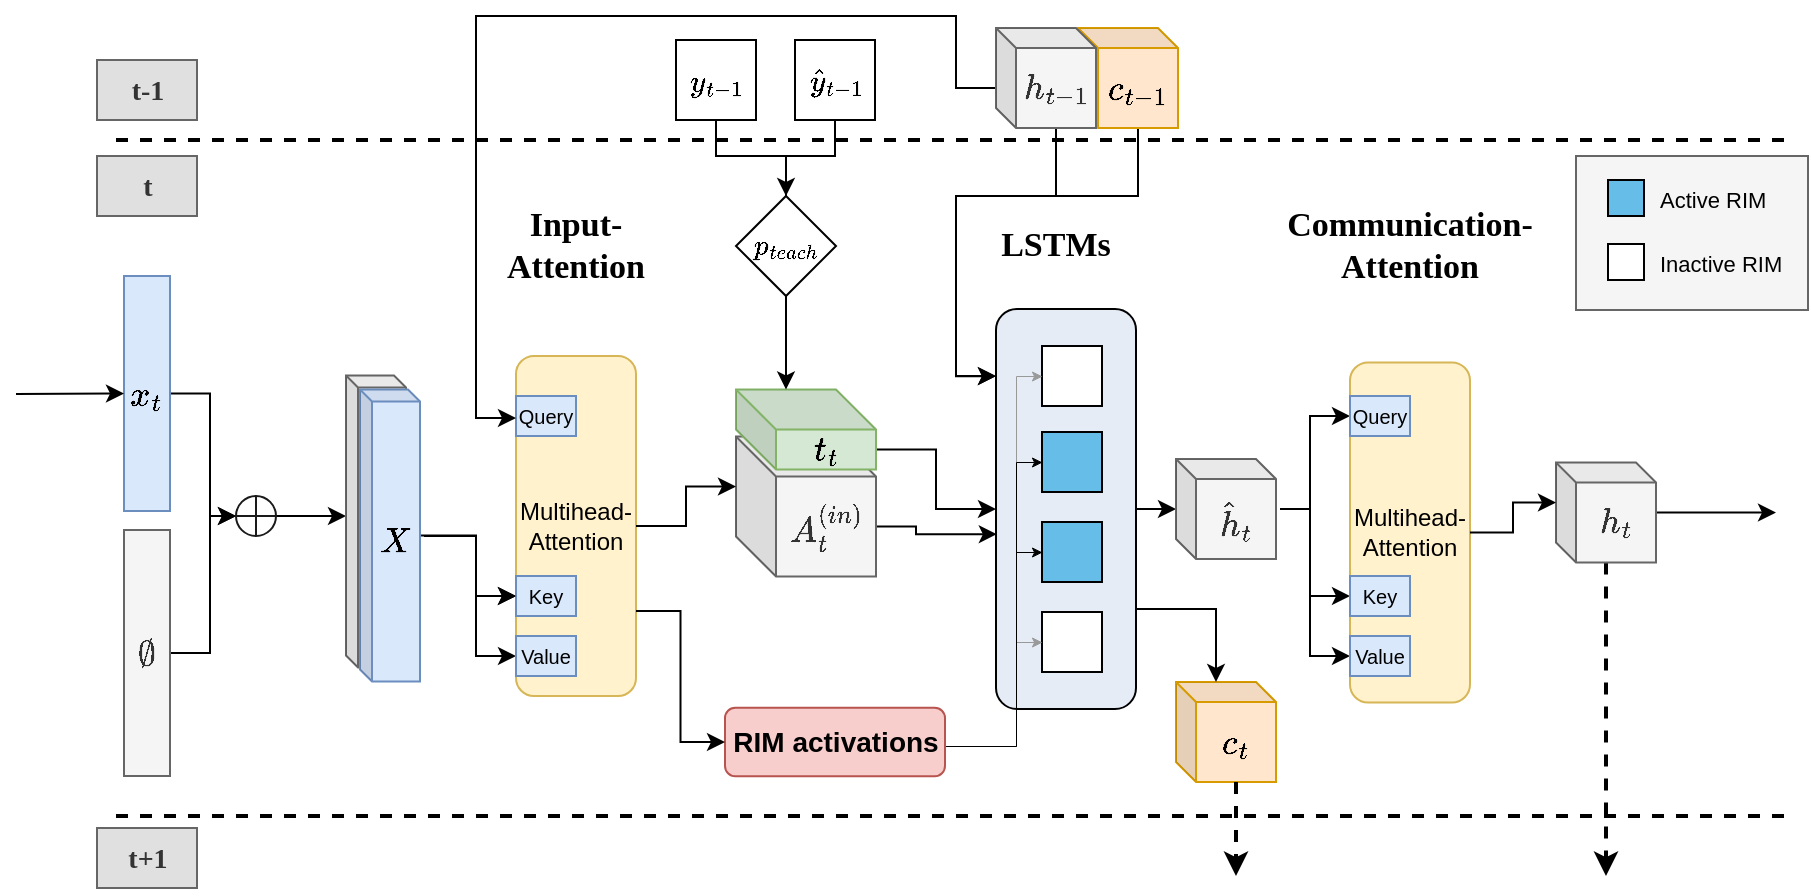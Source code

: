 <mxfile version="20.0.3" type="device"><diagram id="qe4n-BeG9zL9fCRmZFh6" name="Page-1"><mxGraphModel dx="1697" dy="917" grid="1" gridSize="10" guides="1" tooltips="1" connect="1" arrows="1" fold="1" page="1" pageScale="1" pageWidth="827" pageHeight="1169" math="1" shadow="0"><root><mxCell id="0"/><mxCell id="1" parent="0"/><mxCell id="cwIt8e4afT64t9Cfyhkp-26" style="edgeStyle=orthogonalEdgeStyle;rounded=0;orthogonalLoop=1;jettySize=auto;html=1;exitX=0;exitY=0;exitDx=30;exitDy=50;exitPerimeter=0;entryX=0;entryY=0.168;entryDx=0;entryDy=0;entryPerimeter=0;fontSize=15;" edge="1" parent="1" source="cwIt8e4afT64t9Cfyhkp-8" target="ew6ewdOlA1Z93rbsjZrv-5"><mxGeometry relative="1" as="geometry"><Array as="points"><mxPoint x="941" y="240"/><mxPoint x="850" y="240"/><mxPoint x="850" y="330"/></Array></mxGeometry></mxCell><mxCell id="cwIt8e4afT64t9Cfyhkp-8" value="\({c}_{t-1}\)" style="shape=cube;whiteSpace=wrap;html=1;boundedLbl=1;backgroundOutline=1;darkOpacity=0.05;darkOpacity2=0.1;strokeColor=#d79b00;fillColor=#ffe6cc;size=10;fontStyle=1;fontSize=15;" vertex="1" parent="1"><mxGeometry x="911" y="156" width="50" height="50" as="geometry"/></mxCell><mxCell id="ew6ewdOlA1Z93rbsjZrv-6" value="" style="group" parent="1" vertex="1" connectable="0"><mxGeometry x="870" y="296.5" width="70" height="200" as="geometry"/></mxCell><mxCell id="ew6ewdOlA1Z93rbsjZrv-5" value="" style="rounded=1;whiteSpace=wrap;html=1;strokeColor=#000000;fillColor=#E5ECF6;" parent="ew6ewdOlA1Z93rbsjZrv-6" vertex="1"><mxGeometry width="70" height="200" as="geometry"/></mxCell><mxCell id="ew6ewdOlA1Z93rbsjZrv-1" value="" style="rounded=0;whiteSpace=wrap;html=1;strokeColor=#000000;" parent="ew6ewdOlA1Z93rbsjZrv-6" vertex="1"><mxGeometry x="23" y="18.5" width="30" height="30" as="geometry"/></mxCell><mxCell id="ew6ewdOlA1Z93rbsjZrv-2" value="" style="rounded=0;whiteSpace=wrap;html=1;strokeColor=#000000;fillColor=#66BEE8;" parent="ew6ewdOlA1Z93rbsjZrv-6" vertex="1"><mxGeometry x="23" y="61.5" width="30" height="30" as="geometry"/></mxCell><mxCell id="ew6ewdOlA1Z93rbsjZrv-3" value="" style="rounded=0;whiteSpace=wrap;html=1;strokeColor=#000000;fillColor=#66BEE8;" parent="ew6ewdOlA1Z93rbsjZrv-6" vertex="1"><mxGeometry x="23" y="106.5" width="30" height="30" as="geometry"/></mxCell><mxCell id="ew6ewdOlA1Z93rbsjZrv-4" value="" style="rounded=0;whiteSpace=wrap;html=1;strokeColor=#000000;" parent="ew6ewdOlA1Z93rbsjZrv-6" vertex="1"><mxGeometry x="23" y="151.5" width="30" height="30" as="geometry"/></mxCell><mxCell id="ew6ewdOlA1Z93rbsjZrv-10" value="LSTMs" style="text;html=1;strokeColor=none;fillColor=none;align=center;verticalAlign=middle;whiteSpace=wrap;rounded=0;fontSize=17;fontFamily=Times New Roman;fontStyle=1" parent="1" vertex="1"><mxGeometry x="870" y="250" width="60" height="30" as="geometry"/></mxCell><mxCell id="ew6ewdOlA1Z93rbsjZrv-11" value="Input-Attention" style="text;html=1;strokeColor=none;fillColor=none;align=center;verticalAlign=middle;whiteSpace=wrap;rounded=0;fontSize=17;fontFamily=Times New Roman;fontStyle=1" parent="1" vertex="1"><mxGeometry x="620" y="250" width="80" height="30" as="geometry"/></mxCell><mxCell id="ew6ewdOlA1Z93rbsjZrv-17" value="Communication-Attention" style="text;html=1;strokeColor=none;fillColor=none;align=center;verticalAlign=middle;whiteSpace=wrap;rounded=0;fontSize=17;fontFamily=Times New Roman;fontStyle=1" parent="1" vertex="1"><mxGeometry x="1032" y="250" width="90" height="30" as="geometry"/></mxCell><mxCell id="cwIt8e4afT64t9Cfyhkp-39" style="edgeStyle=orthogonalEdgeStyle;rounded=0;orthogonalLoop=1;jettySize=auto;html=1;exitX=0.5;exitY=1;exitDx=0;exitDy=0;entryX=0.5;entryY=0;entryDx=0;entryDy=0;fontSize=15;" edge="1" parent="1" source="ew6ewdOlA1Z93rbsjZrv-19" target="_6KrMW7MDilT_9yF25Vt-9"><mxGeometry relative="1" as="geometry"><Array as="points"><mxPoint x="730" y="220"/><mxPoint x="765" y="220"/></Array></mxGeometry></mxCell><mxCell id="ew6ewdOlA1Z93rbsjZrv-19" value="&lt;div style=&quot;text-align: left; font-size: 15px;&quot;&gt;\(y_{t-1}\)&lt;/div&gt;" style="text;strokeColor=default;fillColor=none;align=center;verticalAlign=middle;whiteSpace=wrap;rounded=0;fontSize=15;fontFamily=Times New Roman;html=1;fontColor=#000000;fontStyle=1" parent="1" vertex="1"><mxGeometry x="710" y="162" width="40" height="40" as="geometry"/></mxCell><mxCell id="ew6ewdOlA1Z93rbsjZrv-20" value="&lt;div style=&quot;text-align: left; font-size: 15px;&quot;&gt;\(\hat{y}_{t-1}\)&lt;/div&gt;" style="text;strokeColor=default;fillColor=none;align=center;verticalAlign=middle;whiteSpace=wrap;rounded=0;fontSize=15;fontFamily=Times New Roman;html=1;fontColor=#000000;fontStyle=1" parent="1" vertex="1"><mxGeometry x="769.5" y="162" width="40" height="40" as="geometry"/></mxCell><mxCell id="geLTnZgNIgUqoTKk68Ss-23" style="edgeStyle=orthogonalEdgeStyle;rounded=0;orthogonalLoop=1;jettySize=auto;html=1;entryX=0;entryY=0.5;entryDx=0;entryDy=0;fontSize=10;" parent="1" target="geLTnZgNIgUqoTKk68Ss-19" edge="1"><mxGeometry relative="1" as="geometry"><mxPoint x="1012" y="396.5" as="sourcePoint"/><Array as="points"><mxPoint x="1027" y="397"/><mxPoint x="1027" y="350"/></Array></mxGeometry></mxCell><mxCell id="geLTnZgNIgUqoTKk68Ss-24" style="edgeStyle=orthogonalEdgeStyle;rounded=0;orthogonalLoop=1;jettySize=auto;html=1;entryX=0;entryY=0.5;entryDx=0;entryDy=0;fontSize=10;" parent="1" target="geLTnZgNIgUqoTKk68Ss-17" edge="1"><mxGeometry relative="1" as="geometry"><mxPoint x="1012" y="396.5" as="sourcePoint"/><Array as="points"><mxPoint x="1027" y="397"/><mxPoint x="1027" y="440"/></Array></mxGeometry></mxCell><mxCell id="geLTnZgNIgUqoTKk68Ss-25" style="edgeStyle=orthogonalEdgeStyle;rounded=0;orthogonalLoop=1;jettySize=auto;html=1;entryX=0;entryY=0.5;entryDx=0;entryDy=0;fontSize=10;" parent="1" target="geLTnZgNIgUqoTKk68Ss-18" edge="1"><mxGeometry relative="1" as="geometry"><mxPoint x="1012" y="396.5" as="sourcePoint"/><Array as="points"><mxPoint x="1027" y="397"/><mxPoint x="1027" y="470"/></Array></mxGeometry></mxCell><mxCell id="geLTnZgNIgUqoTKk68Ss-8" style="edgeStyle=orthogonalEdgeStyle;rounded=0;orthogonalLoop=1;jettySize=auto;html=1;exitX=0;exitY=0;exitDx=34;exitDy=80;exitPerimeter=0;entryX=0;entryY=0.5;entryDx=0;entryDy=0;fontSize=10;" parent="1" target="geLTnZgNIgUqoTKk68Ss-6" edge="1"><mxGeometry relative="1" as="geometry"><Array as="points"><mxPoint x="610" y="410"/><mxPoint x="610" y="470"/></Array><mxPoint x="584" y="410" as="sourcePoint"/></mxGeometry></mxCell><mxCell id="geLTnZgNIgUqoTKk68Ss-10" style="edgeStyle=orthogonalEdgeStyle;rounded=0;orthogonalLoop=1;jettySize=auto;html=1;exitX=0;exitY=0;exitDx=34;exitDy=80;exitPerimeter=0;entryX=0;entryY=0.5;entryDx=0;entryDy=0;fontSize=10;" parent="1" target="geLTnZgNIgUqoTKk68Ss-5" edge="1"><mxGeometry relative="1" as="geometry"><Array as="points"><mxPoint x="610" y="410"/><mxPoint x="610" y="440"/></Array><mxPoint x="584" y="410" as="sourcePoint"/></mxGeometry></mxCell><mxCell id="geLTnZgNIgUqoTKk68Ss-21" value="" style="group" parent="1" vertex="1" connectable="0"><mxGeometry x="630" y="320" width="60" height="170" as="geometry"/></mxCell><mxCell id="geLTnZgNIgUqoTKk68Ss-3" value="Multihead-&lt;br&gt;Attention" style="rounded=1;whiteSpace=wrap;html=1;fillColor=#fff2cc;strokeColor=#d6b656;" parent="geLTnZgNIgUqoTKk68Ss-21" vertex="1"><mxGeometry width="60" height="170" as="geometry"/></mxCell><mxCell id="geLTnZgNIgUqoTKk68Ss-5" value="Key" style="text;html=1;strokeColor=#6c8ebf;fillColor=#dae8fc;align=center;verticalAlign=middle;whiteSpace=wrap;rounded=0;fontSize=10;" parent="geLTnZgNIgUqoTKk68Ss-21" vertex="1"><mxGeometry y="110" width="30" height="20" as="geometry"/></mxCell><mxCell id="geLTnZgNIgUqoTKk68Ss-6" value="Value" style="text;html=1;strokeColor=#6c8ebf;fillColor=#dae8fc;align=center;verticalAlign=middle;whiteSpace=wrap;rounded=0;fontSize=10;" parent="geLTnZgNIgUqoTKk68Ss-21" vertex="1"><mxGeometry y="140" width="30" height="20" as="geometry"/></mxCell><mxCell id="geLTnZgNIgUqoTKk68Ss-7" value="Query" style="text;html=1;strokeColor=#6c8ebf;fillColor=#dae8fc;align=center;verticalAlign=middle;whiteSpace=wrap;rounded=0;fontSize=10;" parent="geLTnZgNIgUqoTKk68Ss-21" vertex="1"><mxGeometry y="20" width="30" height="20" as="geometry"/></mxCell><mxCell id="geLTnZgNIgUqoTKk68Ss-22" style="edgeStyle=orthogonalEdgeStyle;rounded=0;orthogonalLoop=1;jettySize=auto;html=1;entryX=0;entryY=0.5;entryDx=0;entryDy=0;fontSize=10;" parent="1" source="ew6ewdOlA1Z93rbsjZrv-5" edge="1"><mxGeometry relative="1" as="geometry"><mxPoint x="960" y="396.5" as="targetPoint"/></mxGeometry></mxCell><mxCell id="_6KrMW7MDilT_9yF25Vt-11" style="edgeStyle=orthogonalEdgeStyle;rounded=0;orthogonalLoop=1;jettySize=auto;html=1;entryX=0.006;entryY=0.563;entryDx=0;entryDy=0;entryPerimeter=0;exitX=0;exitY=0;exitDx=70;exitDy=45;exitPerimeter=0;" parent="1" source="geLTnZgNIgUqoTKk68Ss-31" target="ew6ewdOlA1Z93rbsjZrv-5" edge="1"><mxGeometry relative="1" as="geometry"><Array as="points"><mxPoint x="830" y="405"/><mxPoint x="830" y="409"/></Array></mxGeometry></mxCell><mxCell id="geLTnZgNIgUqoTKk68Ss-31" value="\(A_t^{(in)}\)" style="shape=cube;whiteSpace=wrap;html=1;boundedLbl=1;backgroundOutline=1;darkOpacity=0.05;darkOpacity2=0.1;strokeColor=#666666;fillColor=#f5f5f5;size=20;fontStyle=1;fontColor=#333333;fontSize=15;" parent="1" vertex="1"><mxGeometry x="740" y="360.25" width="70" height="70" as="geometry"/></mxCell><mxCell id="geLTnZgNIgUqoTKk68Ss-34" value="\(\hat{h}_t\)" style="shape=cube;whiteSpace=wrap;html=1;boundedLbl=1;backgroundOutline=1;darkOpacity=0.05;darkOpacity2=0.1;strokeColor=#666666;fillColor=#f5f5f5;size=10;fontStyle=1;fontColor=#333333;fontSize=15;" parent="1" vertex="1"><mxGeometry x="960" y="371.5" width="50" height="50" as="geometry"/></mxCell><mxCell id="_6KrMW7MDilT_9yF25Vt-19" style="edgeStyle=orthogonalEdgeStyle;rounded=0;orthogonalLoop=1;jettySize=auto;html=1;" parent="1" source="geLTnZgNIgUqoTKk68Ss-36" edge="1"><mxGeometry relative="1" as="geometry"><mxPoint x="1260" y="398.25" as="targetPoint"/></mxGeometry></mxCell><mxCell id="_6KrMW7MDilT_9yF25Vt-20" style="edgeStyle=orthogonalEdgeStyle;rounded=0;orthogonalLoop=1;jettySize=auto;html=1;strokeWidth=2;dashed=1;" parent="1" source="geLTnZgNIgUqoTKk68Ss-36" edge="1"><mxGeometry relative="1" as="geometry"><mxPoint x="1175" y="580" as="targetPoint"/></mxGeometry></mxCell><mxCell id="geLTnZgNIgUqoTKk68Ss-36" value="\({h}_t\)" style="shape=cube;whiteSpace=wrap;html=1;boundedLbl=1;backgroundOutline=1;darkOpacity=0.05;darkOpacity2=0.1;strokeColor=#666666;fillColor=#f5f5f5;size=10;fontStyle=1;fontColor=#333333;fontSize=15;" parent="1" vertex="1"><mxGeometry x="1150" y="373.25" width="50" height="50" as="geometry"/></mxCell><mxCell id="_6KrMW7MDilT_9yF25Vt-15" style="edgeStyle=orthogonalEdgeStyle;rounded=0;orthogonalLoop=1;jettySize=auto;html=1;exitX=0;exitY=0;exitDx=70;exitDy=30;exitPerimeter=0;entryX=0;entryY=0.5;entryDx=0;entryDy=0;" parent="1" source="_6KrMW7MDilT_9yF25Vt-1" target="ew6ewdOlA1Z93rbsjZrv-5" edge="1"><mxGeometry relative="1" as="geometry"/></mxCell><mxCell id="_6KrMW7MDilT_9yF25Vt-1" value="\(t_t\)" style="shape=cube;whiteSpace=wrap;html=1;boundedLbl=1;backgroundOutline=1;darkOpacity=0.05;darkOpacity2=0.1;strokeColor=#82b366;fillColor=#d5e8d4;size=20;fontStyle=1;fontSize=15;" parent="1" vertex="1"><mxGeometry x="740" y="336.75" width="70" height="40" as="geometry"/></mxCell><mxCell id="_6KrMW7MDilT_9yF25Vt-4" style="edgeStyle=orthogonalEdgeStyle;rounded=0;orthogonalLoop=1;jettySize=auto;html=1;exitX=0;exitY=0;exitDx=30;exitDy=50;exitPerimeter=0;" parent="1" source="_6KrMW7MDilT_9yF25Vt-2" edge="1"><mxGeometry relative="1" as="geometry"><Array as="points"><mxPoint x="900" y="240"/><mxPoint x="850" y="240"/><mxPoint x="850" y="330"/><mxPoint x="870" y="330"/></Array><mxPoint x="870" y="330" as="targetPoint"/></mxGeometry></mxCell><mxCell id="cwIt8e4afT64t9Cfyhkp-27" style="edgeStyle=orthogonalEdgeStyle;rounded=0;orthogonalLoop=1;jettySize=auto;html=1;exitX=0;exitY=0;exitDx=0;exitDy=20;exitPerimeter=0;entryX=0;entryY=0.5;entryDx=0;entryDy=0;fontSize=15;strokeWidth=1;" edge="1" parent="1"><mxGeometry relative="1" as="geometry"><mxPoint x="870" y="178" as="sourcePoint"/><mxPoint x="630" y="351" as="targetPoint"/><Array as="points"><mxPoint x="870" y="186"/><mxPoint x="850" y="186"/><mxPoint x="850" y="150"/><mxPoint x="610" y="150"/><mxPoint x="610" y="351"/></Array></mxGeometry></mxCell><mxCell id="_6KrMW7MDilT_9yF25Vt-2" value="\({h}_{t-1}\)" style="shape=cube;whiteSpace=wrap;html=1;boundedLbl=1;backgroundOutline=1;darkOpacity=0.05;darkOpacity2=0.1;strokeColor=#666666;fillColor=#f5f5f5;size=10;fontStyle=1;fontColor=#333333;fontSize=15;" parent="1" vertex="1"><mxGeometry x="870" y="156" width="50" height="50" as="geometry"/></mxCell><mxCell id="_6KrMW7MDilT_9yF25Vt-6" style="edgeStyle=orthogonalEdgeStyle;rounded=0;orthogonalLoop=1;jettySize=auto;html=1;entryX=0;entryY=0;entryDx=0;entryDy=25;entryPerimeter=0;" parent="1" source="geLTnZgNIgUqoTKk68Ss-3" target="geLTnZgNIgUqoTKk68Ss-31" edge="1"><mxGeometry relative="1" as="geometry"/></mxCell><mxCell id="_6KrMW7MDilT_9yF25Vt-10" value="" style="edgeStyle=orthogonalEdgeStyle;rounded=0;orthogonalLoop=1;jettySize=auto;html=1;entryX=0;entryY=0;entryDx=25;entryDy=0;entryPerimeter=0;endArrow=none;" parent="1" source="ew6ewdOlA1Z93rbsjZrv-20" target="_6KrMW7MDilT_9yF25Vt-9" edge="1"><mxGeometry relative="1" as="geometry"><mxPoint x="789.5" y="210" as="sourcePoint"/><mxPoint x="765" y="349.75" as="targetPoint"/><Array as="points"><mxPoint x="790" y="220"/><mxPoint x="765" y="220"/></Array></mxGeometry></mxCell><mxCell id="cwIt8e4afT64t9Cfyhkp-40" style="edgeStyle=orthogonalEdgeStyle;rounded=0;orthogonalLoop=1;jettySize=auto;html=1;exitX=0.5;exitY=1;exitDx=0;exitDy=0;entryX=0;entryY=0;entryDx=25;entryDy=0;entryPerimeter=0;fontSize=15;" edge="1" parent="1" source="_6KrMW7MDilT_9yF25Vt-9" target="_6KrMW7MDilT_9yF25Vt-1"><mxGeometry relative="1" as="geometry"/></mxCell><mxCell id="_6KrMW7MDilT_9yF25Vt-9" value="$$p_{teach}$$" style="rhombus;whiteSpace=wrap;html=1;" parent="1" vertex="1"><mxGeometry x="740" y="240" width="50" height="50" as="geometry"/></mxCell><mxCell id="_6KrMW7MDilT_9yF25Vt-17" value="" style="group" parent="1" vertex="1" connectable="0"><mxGeometry x="1047" y="323.25" width="60" height="170" as="geometry"/></mxCell><mxCell id="geLTnZgNIgUqoTKk68Ss-16" value="Multihead-&lt;br&gt;Attention" style="rounded=1;whiteSpace=wrap;html=1;fillColor=#fff2cc;strokeColor=#d6b656;" parent="_6KrMW7MDilT_9yF25Vt-17" vertex="1"><mxGeometry width="60" height="170" as="geometry"/></mxCell><mxCell id="geLTnZgNIgUqoTKk68Ss-17" value="Key" style="text;html=1;strokeColor=#6c8ebf;fillColor=#dae8fc;align=center;verticalAlign=middle;whiteSpace=wrap;rounded=0;fontSize=10;" parent="_6KrMW7MDilT_9yF25Vt-17" vertex="1"><mxGeometry y="106.75" width="30" height="20" as="geometry"/></mxCell><mxCell id="geLTnZgNIgUqoTKk68Ss-18" value="Value" style="text;html=1;strokeColor=#6c8ebf;fillColor=#dae8fc;align=center;verticalAlign=middle;whiteSpace=wrap;rounded=0;fontSize=10;" parent="_6KrMW7MDilT_9yF25Vt-17" vertex="1"><mxGeometry y="136.75" width="30" height="20" as="geometry"/></mxCell><mxCell id="geLTnZgNIgUqoTKk68Ss-19" value="Query" style="text;html=1;strokeColor=#6c8ebf;fillColor=#dae8fc;align=center;verticalAlign=middle;whiteSpace=wrap;rounded=0;fontSize=10;" parent="_6KrMW7MDilT_9yF25Vt-17" vertex="1"><mxGeometry y="16.75" width="30" height="20" as="geometry"/></mxCell><mxCell id="_6KrMW7MDilT_9yF25Vt-18" style="edgeStyle=orthogonalEdgeStyle;rounded=0;orthogonalLoop=1;jettySize=auto;html=1;exitX=1;exitY=0.5;exitDx=0;exitDy=0;entryX=0;entryY=0;entryDx=0;entryDy=20;entryPerimeter=0;" parent="1" source="geLTnZgNIgUqoTKk68Ss-16" target="geLTnZgNIgUqoTKk68Ss-36" edge="1"><mxGeometry relative="1" as="geometry"/></mxCell><mxCell id="cwIt8e4afT64t9Cfyhkp-34" style="edgeStyle=orthogonalEdgeStyle;rounded=0;orthogonalLoop=1;jettySize=auto;html=1;exitX=1;exitY=0.5;exitDx=0;exitDy=0;entryX=0;entryY=0.5;entryDx=0;entryDy=0;fontSize=15;" edge="1" parent="1" source="cwIt8e4afT64t9Cfyhkp-7" target="cwIt8e4afT64t9Cfyhkp-12"><mxGeometry relative="1" as="geometry"/></mxCell><mxCell id="cwIt8e4afT64t9Cfyhkp-7" value="&lt;font style=&quot;font-size: 15px;&quot;&gt;\(x_t\)&lt;/font&gt;" style="rounded=0;whiteSpace=wrap;html=1;strokeColor=#6c8ebf;strokeWidth=1;fillColor=#dae8fc;fontSize=15;" vertex="1" parent="1"><mxGeometry x="434" y="280" width="23" height="117.5" as="geometry"/></mxCell><mxCell id="cwIt8e4afT64t9Cfyhkp-9" value="\({c}_t\)" style="shape=cube;whiteSpace=wrap;html=1;boundedLbl=1;backgroundOutline=1;darkOpacity=0.05;darkOpacity2=0.1;strokeColor=#d79b00;fillColor=#ffe6cc;size=10;fontStyle=1;fontSize=15;" vertex="1" parent="1"><mxGeometry x="960" y="483" width="50" height="50" as="geometry"/></mxCell><mxCell id="cwIt8e4afT64t9Cfyhkp-36" style="edgeStyle=orthogonalEdgeStyle;rounded=0;orthogonalLoop=1;jettySize=auto;html=1;exitX=1;exitY=0.5;exitDx=0;exitDy=0;entryX=0;entryY=0.5;entryDx=0;entryDy=0;fontSize=15;" edge="1" parent="1" source="cwIt8e4afT64t9Cfyhkp-11" target="cwIt8e4afT64t9Cfyhkp-12"><mxGeometry relative="1" as="geometry"/></mxCell><mxCell id="cwIt8e4afT64t9Cfyhkp-11" value="\(\emptyset\)" style="rounded=0;whiteSpace=wrap;html=1;strokeColor=#666666;strokeWidth=1;fillColor=#f5f5f5;fontColor=#333333;fontSize=15;" vertex="1" parent="1"><mxGeometry x="434" y="407" width="23" height="123" as="geometry"/></mxCell><mxCell id="cwIt8e4afT64t9Cfyhkp-37" style="edgeStyle=orthogonalEdgeStyle;rounded=0;orthogonalLoop=1;jettySize=auto;html=1;exitX=1;exitY=0.5;exitDx=0;exitDy=0;entryX=0;entryY=0;entryDx=0;entryDy=70;entryPerimeter=0;fontSize=15;" edge="1" parent="1" source="cwIt8e4afT64t9Cfyhkp-12" target="cwIt8e4afT64t9Cfyhkp-42"><mxGeometry relative="1" as="geometry"><mxPoint x="550" y="400" as="targetPoint"/></mxGeometry></mxCell><mxCell id="cwIt8e4afT64t9Cfyhkp-12" value="" style="shape=orEllipse;perimeter=ellipsePerimeter;whiteSpace=wrap;html=1;backgroundOutline=1;strokeColor=#1A1A1A;" vertex="1" parent="1"><mxGeometry x="490" y="390" width="20" height="20" as="geometry"/></mxCell><mxCell id="cwIt8e4afT64t9Cfyhkp-23" style="edgeStyle=orthogonalEdgeStyle;rounded=0;orthogonalLoop=1;jettySize=auto;html=1;exitX=1;exitY=0.75;exitDx=0;exitDy=0;entryX=0;entryY=0;entryDx=20;entryDy=0;entryPerimeter=0;fontSize=15;" edge="1" parent="1" source="ew6ewdOlA1Z93rbsjZrv-5" target="cwIt8e4afT64t9Cfyhkp-9"><mxGeometry relative="1" as="geometry"/></mxCell><mxCell id="cwIt8e4afT64t9Cfyhkp-24" style="edgeStyle=orthogonalEdgeStyle;rounded=0;orthogonalLoop=1;jettySize=auto;html=1;strokeWidth=2;dashed=1;exitX=0;exitY=0;exitDx=30;exitDy=50;exitPerimeter=0;" edge="1" parent="1" source="cwIt8e4afT64t9Cfyhkp-9"><mxGeometry relative="1" as="geometry"><mxPoint x="990" y="580" as="targetPoint"/><mxPoint x="1040" y="570" as="sourcePoint"/><Array as="points"><mxPoint x="990" y="570"/></Array></mxGeometry></mxCell><mxCell id="cwIt8e4afT64t9Cfyhkp-28" value="" style="endArrow=none;dashed=1;html=1;rounded=0;strokeWidth=2;" edge="1" parent="1"><mxGeometry width="50" height="50" relative="1" as="geometry"><mxPoint x="430" y="550" as="sourcePoint"/><mxPoint x="1270" y="550" as="targetPoint"/></mxGeometry></mxCell><mxCell id="cwIt8e4afT64t9Cfyhkp-29" value="" style="endArrow=none;dashed=1;html=1;rounded=0;strokeWidth=2;" edge="1" parent="1"><mxGeometry width="50" height="50" relative="1" as="geometry"><mxPoint x="430" y="212" as="sourcePoint"/><mxPoint x="1270" y="212" as="targetPoint"/></mxGeometry></mxCell><mxCell id="cwIt8e4afT64t9Cfyhkp-30" value="&lt;div style=&quot;text-align: left&quot;&gt;&lt;span style=&quot;font-size: 14px;&quot;&gt;t-1&lt;/span&gt;&lt;/div&gt;" style="text;strokeColor=#666666;fillColor=#E0E0E0;align=center;verticalAlign=middle;whiteSpace=wrap;rounded=0;fontSize=15;fontFamily=Times New Roman;html=1;fontStyle=1;fontColor=#333333;" vertex="1" parent="1"><mxGeometry x="420.5" y="172" width="50" height="30" as="geometry"/></mxCell><mxCell id="cwIt8e4afT64t9Cfyhkp-31" value="&lt;div style=&quot;text-align: left&quot;&gt;&lt;span style=&quot;font-size: 14px;&quot;&gt;t&lt;/span&gt;&lt;/div&gt;" style="text;strokeColor=#666666;fillColor=#E0E0E0;align=center;verticalAlign=middle;whiteSpace=wrap;rounded=0;fontSize=15;fontFamily=Times New Roman;html=1;fontStyle=1;fontColor=#333333;" vertex="1" parent="1"><mxGeometry x="420.5" y="220" width="50" height="30" as="geometry"/></mxCell><mxCell id="cwIt8e4afT64t9Cfyhkp-32" value="&lt;div style=&quot;text-align: left&quot;&gt;&lt;span style=&quot;font-size: 14px;&quot;&gt;t+1&lt;/span&gt;&lt;/div&gt;" style="text;strokeColor=#666666;fillColor=#E0E0E0;align=center;verticalAlign=middle;whiteSpace=wrap;rounded=0;fontSize=15;fontFamily=Times New Roman;html=1;fontStyle=1;fontColor=#333333;" vertex="1" parent="1"><mxGeometry x="420.5" y="556" width="50" height="30" as="geometry"/></mxCell><mxCell id="cwIt8e4afT64t9Cfyhkp-38" value="" style="endArrow=classic;html=1;rounded=0;fontSize=15;entryX=0;entryY=0.5;entryDx=0;entryDy=0;" edge="1" parent="1" target="cwIt8e4afT64t9Cfyhkp-7"><mxGeometry width="50" height="50" relative="1" as="geometry"><mxPoint x="380" y="339" as="sourcePoint"/><mxPoint x="370" y="327.75" as="targetPoint"/></mxGeometry></mxCell><mxCell id="cwIt8e4afT64t9Cfyhkp-42" value="\(X\)" style="shape=cube;whiteSpace=wrap;html=1;boundedLbl=1;backgroundOutline=1;darkOpacity=0.05;darkOpacity2=0.1;strokeColor=#666666;fillColor=#f5f5f5;size=6;fontStyle=1;strokeWidth=1;fontSize=15;fontColor=#333333;" vertex="1" parent="1"><mxGeometry x="545" y="329.75" width="30" height="146" as="geometry"/></mxCell><mxCell id="cwIt8e4afT64t9Cfyhkp-44" value="" style="edgeStyle=orthogonalEdgeStyle;rounded=0;orthogonalLoop=1;jettySize=auto;html=1;fontSize=15;" edge="1" parent="1" source="cwIt8e4afT64t9Cfyhkp-43" target="geLTnZgNIgUqoTKk68Ss-5"><mxGeometry relative="1" as="geometry"><Array as="points"><mxPoint x="610" y="410"/><mxPoint x="610" y="440"/></Array></mxGeometry></mxCell><mxCell id="cwIt8e4afT64t9Cfyhkp-43" value="\(X\)" style="shape=cube;whiteSpace=wrap;html=1;boundedLbl=1;backgroundOutline=1;darkOpacity=0.05;darkOpacity2=0.1;strokeColor=#6c8ebf;fillColor=#dae8fc;size=6;fontStyle=1;strokeWidth=1;fontSize=15;" vertex="1" parent="1"><mxGeometry x="552" y="336.75" width="30" height="146" as="geometry"/></mxCell><mxCell id="cwIt8e4afT64t9Cfyhkp-53" style="edgeStyle=orthogonalEdgeStyle;rounded=0;orthogonalLoop=1;jettySize=auto;html=1;entryX=0;entryY=0.5;entryDx=0;entryDy=0;fontSize=17;strokeColor=#999999;strokeWidth=0.5;endSize=4;" edge="1" parent="1" source="cwIt8e4afT64t9Cfyhkp-47" target="ew6ewdOlA1Z93rbsjZrv-4"><mxGeometry relative="1" as="geometry"><Array as="points"><mxPoint x="880" y="515"/><mxPoint x="880" y="463"/></Array></mxGeometry></mxCell><mxCell id="cwIt8e4afT64t9Cfyhkp-54" style="edgeStyle=orthogonalEdgeStyle;rounded=0;orthogonalLoop=1;jettySize=auto;html=1;exitX=1;exitY=0.5;exitDx=0;exitDy=0;entryX=0;entryY=0.5;entryDx=0;entryDy=0;fontSize=17;strokeWidth=0.5;endSize=4;" edge="1" parent="1" source="cwIt8e4afT64t9Cfyhkp-47" target="ew6ewdOlA1Z93rbsjZrv-3"><mxGeometry relative="1" as="geometry"><Array as="points"><mxPoint x="880" y="515"/><mxPoint x="880" y="418"/></Array></mxGeometry></mxCell><mxCell id="cwIt8e4afT64t9Cfyhkp-56" style="edgeStyle=orthogonalEdgeStyle;rounded=0;orthogonalLoop=1;jettySize=auto;html=1;exitX=1;exitY=0.5;exitDx=0;exitDy=0;entryX=0;entryY=0.5;entryDx=0;entryDy=0;fontSize=17;strokeColor=#999999;strokeWidth=0.5;endSize=4;" edge="1" parent="1" source="cwIt8e4afT64t9Cfyhkp-47" target="ew6ewdOlA1Z93rbsjZrv-1"><mxGeometry relative="1" as="geometry"><Array as="points"><mxPoint x="880" y="515"/><mxPoint x="880" y="330"/></Array></mxGeometry></mxCell><mxCell id="cwIt8e4afT64t9Cfyhkp-55" style="edgeStyle=orthogonalEdgeStyle;rounded=0;orthogonalLoop=1;jettySize=auto;html=1;exitX=1;exitY=0.5;exitDx=0;exitDy=0;entryX=0;entryY=0.5;entryDx=0;entryDy=0;fontSize=17;strokeWidth=0.5;endSize=4;" edge="1" parent="1" source="cwIt8e4afT64t9Cfyhkp-47" target="ew6ewdOlA1Z93rbsjZrv-2"><mxGeometry relative="1" as="geometry"><Array as="points"><mxPoint x="880" y="515"/><mxPoint x="880" y="373"/></Array></mxGeometry></mxCell><mxCell id="cwIt8e4afT64t9Cfyhkp-47" value="RIM activations" style="rounded=1;whiteSpace=wrap;html=1;fontSize=14;strokeColor=#b85450;fillColor=#f8cecc;fontStyle=1" vertex="1" parent="1"><mxGeometry x="734.5" y="495.88" width="110" height="34.25" as="geometry"/></mxCell><mxCell id="cwIt8e4afT64t9Cfyhkp-57" style="edgeStyle=orthogonalEdgeStyle;rounded=0;orthogonalLoop=1;jettySize=auto;html=1;exitX=1;exitY=0.75;exitDx=0;exitDy=0;entryX=0;entryY=0.5;entryDx=0;entryDy=0;fontSize=17;" edge="1" parent="1" source="geLTnZgNIgUqoTKk68Ss-3" target="cwIt8e4afT64t9Cfyhkp-47"><mxGeometry relative="1" as="geometry"/></mxCell><mxCell id="cwIt8e4afT64t9Cfyhkp-64" value="" style="group" vertex="1" connectable="0" parent="1"><mxGeometry x="1160" y="220" width="116" height="77" as="geometry"/></mxCell><mxCell id="cwIt8e4afT64t9Cfyhkp-65" value="" style="rounded=0;whiteSpace=wrap;html=1;labelBackgroundColor=none;fontSize=13;strokeColor=#666666;strokeWidth=1;fillColor=#f5f5f5;fontColor=#333333;" vertex="1" parent="cwIt8e4afT64t9Cfyhkp-64"><mxGeometry width="116" height="77" as="geometry"/></mxCell><mxCell id="cwIt8e4afT64t9Cfyhkp-66" value="" style="rounded=0;whiteSpace=wrap;html=1;strokeColor=#000000;fillColor=#66BEE8;" vertex="1" parent="cwIt8e4afT64t9Cfyhkp-64"><mxGeometry x="16" y="12" width="18" height="18" as="geometry"/></mxCell><mxCell id="cwIt8e4afT64t9Cfyhkp-67" value="" style="rounded=0;whiteSpace=wrap;html=1;strokeColor=#000000;" vertex="1" parent="cwIt8e4afT64t9Cfyhkp-64"><mxGeometry x="16" y="44" width="18" height="18" as="geometry"/></mxCell><mxCell id="cwIt8e4afT64t9Cfyhkp-68" value="Active RIM" style="text;html=1;strokeColor=none;fillColor=none;align=left;verticalAlign=middle;whiteSpace=wrap;rounded=0;labelBackgroundColor=none;fontSize=11;" vertex="1" parent="cwIt8e4afT64t9Cfyhkp-64"><mxGeometry x="40" y="7" width="66" height="30" as="geometry"/></mxCell><mxCell id="cwIt8e4afT64t9Cfyhkp-69" value="&lt;font style=&quot;font-size: 11px;&quot;&gt;Inactive RIM&lt;/font&gt;" style="text;html=1;strokeColor=none;fillColor=none;align=left;verticalAlign=middle;whiteSpace=wrap;rounded=0;labelBackgroundColor=none;fontSize=13;" vertex="1" parent="cwIt8e4afT64t9Cfyhkp-64"><mxGeometry x="40" y="38" width="66" height="30" as="geometry"/></mxCell></root></mxGraphModel></diagram></mxfile>